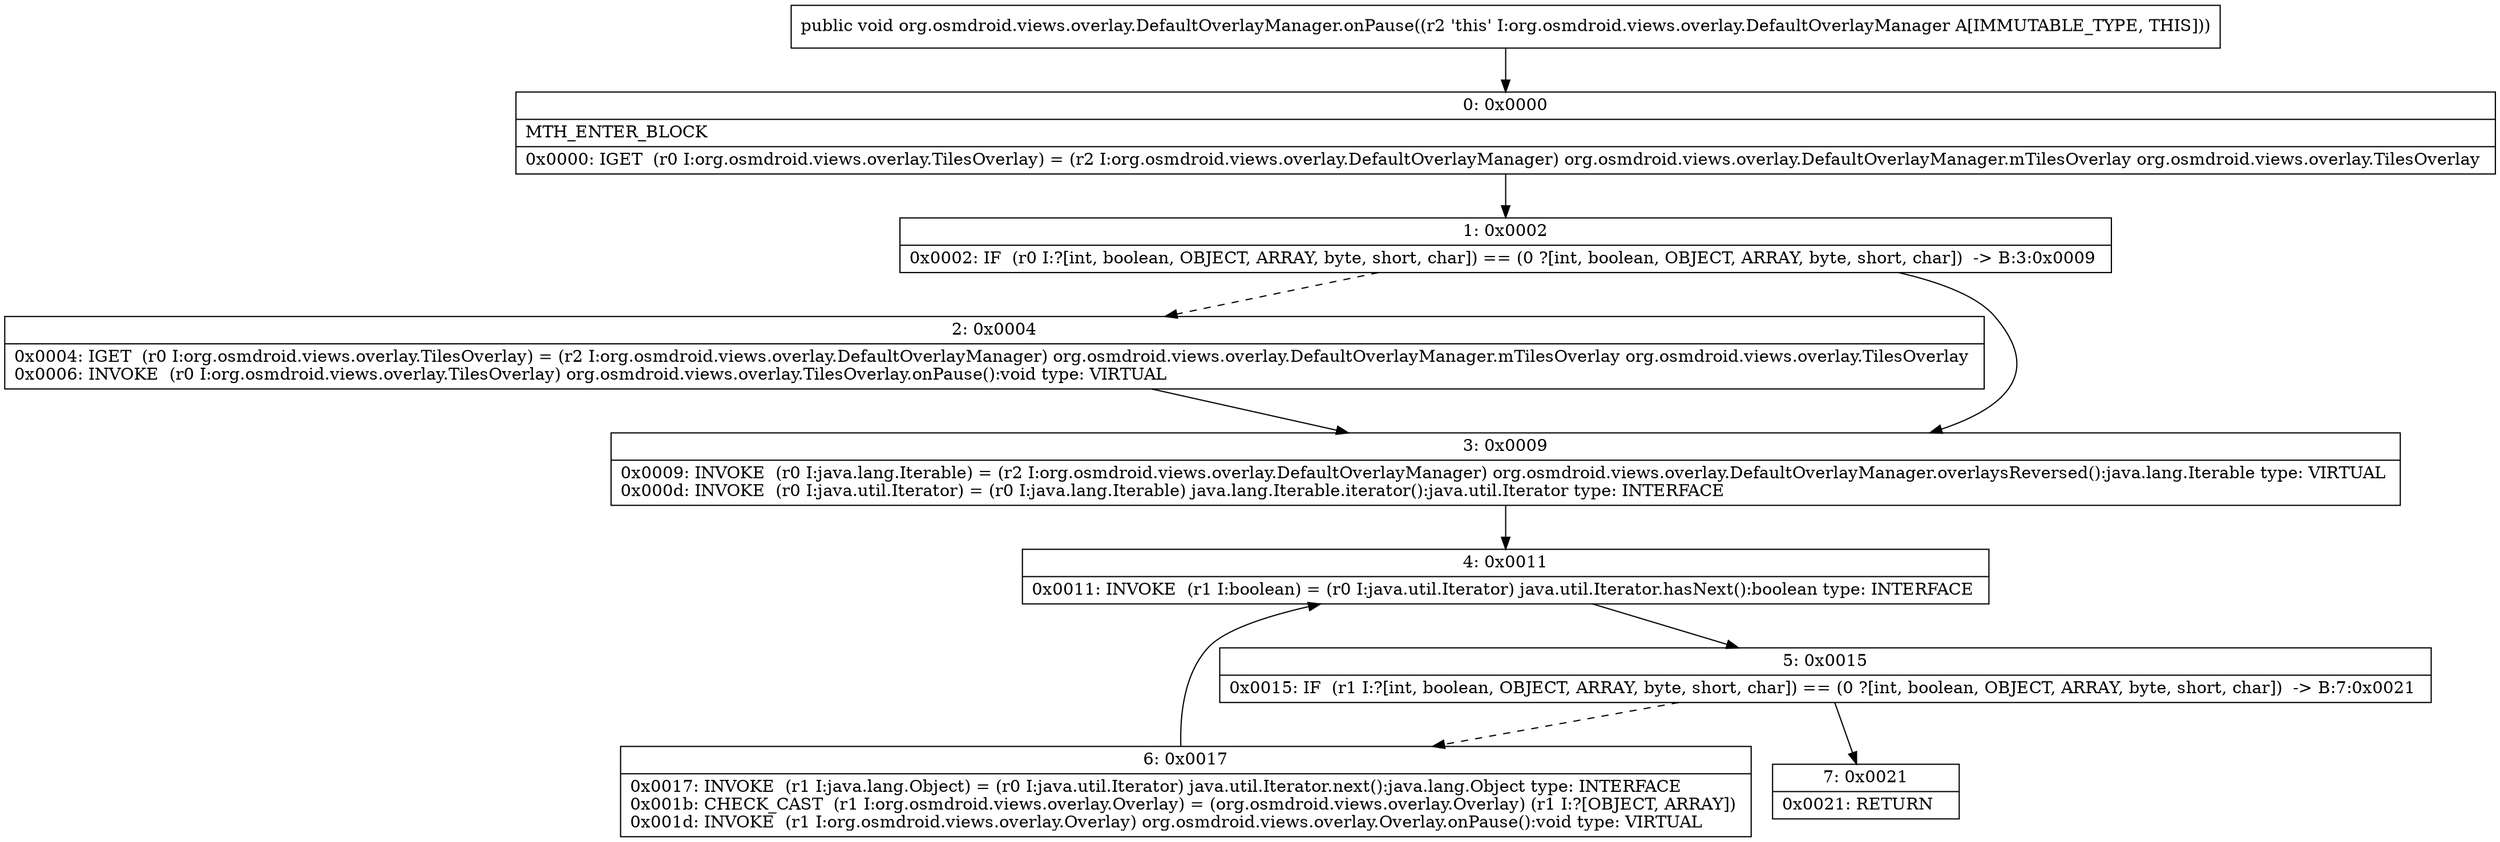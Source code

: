 digraph "CFG fororg.osmdroid.views.overlay.DefaultOverlayManager.onPause()V" {
Node_0 [shape=record,label="{0\:\ 0x0000|MTH_ENTER_BLOCK\l|0x0000: IGET  (r0 I:org.osmdroid.views.overlay.TilesOverlay) = (r2 I:org.osmdroid.views.overlay.DefaultOverlayManager) org.osmdroid.views.overlay.DefaultOverlayManager.mTilesOverlay org.osmdroid.views.overlay.TilesOverlay \l}"];
Node_1 [shape=record,label="{1\:\ 0x0002|0x0002: IF  (r0 I:?[int, boolean, OBJECT, ARRAY, byte, short, char]) == (0 ?[int, boolean, OBJECT, ARRAY, byte, short, char])  \-\> B:3:0x0009 \l}"];
Node_2 [shape=record,label="{2\:\ 0x0004|0x0004: IGET  (r0 I:org.osmdroid.views.overlay.TilesOverlay) = (r2 I:org.osmdroid.views.overlay.DefaultOverlayManager) org.osmdroid.views.overlay.DefaultOverlayManager.mTilesOverlay org.osmdroid.views.overlay.TilesOverlay \l0x0006: INVOKE  (r0 I:org.osmdroid.views.overlay.TilesOverlay) org.osmdroid.views.overlay.TilesOverlay.onPause():void type: VIRTUAL \l}"];
Node_3 [shape=record,label="{3\:\ 0x0009|0x0009: INVOKE  (r0 I:java.lang.Iterable) = (r2 I:org.osmdroid.views.overlay.DefaultOverlayManager) org.osmdroid.views.overlay.DefaultOverlayManager.overlaysReversed():java.lang.Iterable type: VIRTUAL \l0x000d: INVOKE  (r0 I:java.util.Iterator) = (r0 I:java.lang.Iterable) java.lang.Iterable.iterator():java.util.Iterator type: INTERFACE \l}"];
Node_4 [shape=record,label="{4\:\ 0x0011|0x0011: INVOKE  (r1 I:boolean) = (r0 I:java.util.Iterator) java.util.Iterator.hasNext():boolean type: INTERFACE \l}"];
Node_5 [shape=record,label="{5\:\ 0x0015|0x0015: IF  (r1 I:?[int, boolean, OBJECT, ARRAY, byte, short, char]) == (0 ?[int, boolean, OBJECT, ARRAY, byte, short, char])  \-\> B:7:0x0021 \l}"];
Node_6 [shape=record,label="{6\:\ 0x0017|0x0017: INVOKE  (r1 I:java.lang.Object) = (r0 I:java.util.Iterator) java.util.Iterator.next():java.lang.Object type: INTERFACE \l0x001b: CHECK_CAST  (r1 I:org.osmdroid.views.overlay.Overlay) = (org.osmdroid.views.overlay.Overlay) (r1 I:?[OBJECT, ARRAY]) \l0x001d: INVOKE  (r1 I:org.osmdroid.views.overlay.Overlay) org.osmdroid.views.overlay.Overlay.onPause():void type: VIRTUAL \l}"];
Node_7 [shape=record,label="{7\:\ 0x0021|0x0021: RETURN   \l}"];
MethodNode[shape=record,label="{public void org.osmdroid.views.overlay.DefaultOverlayManager.onPause((r2 'this' I:org.osmdroid.views.overlay.DefaultOverlayManager A[IMMUTABLE_TYPE, THIS])) }"];
MethodNode -> Node_0;
Node_0 -> Node_1;
Node_1 -> Node_2[style=dashed];
Node_1 -> Node_3;
Node_2 -> Node_3;
Node_3 -> Node_4;
Node_4 -> Node_5;
Node_5 -> Node_6[style=dashed];
Node_5 -> Node_7;
Node_6 -> Node_4;
}

